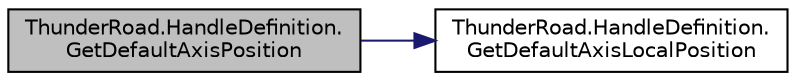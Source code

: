 digraph "ThunderRoad.HandleDefinition.GetDefaultAxisPosition"
{
 // LATEX_PDF_SIZE
  edge [fontname="Helvetica",fontsize="10",labelfontname="Helvetica",labelfontsize="10"];
  node [fontname="Helvetica",fontsize="10",shape=record];
  rankdir="LR";
  Node1 [label="ThunderRoad.HandleDefinition.\lGetDefaultAxisPosition",height=0.2,width=0.4,color="black", fillcolor="grey75", style="filled", fontcolor="black",tooltip="Gets the default axis position."];
  Node1 -> Node2 [color="midnightblue",fontsize="10",style="solid",fontname="Helvetica"];
  Node2 [label="ThunderRoad.HandleDefinition.\lGetDefaultAxisLocalPosition",height=0.2,width=0.4,color="black", fillcolor="white", style="filled",URL="$class_thunder_road_1_1_handle_definition.html#a0942db018cce7f5f765299dc1c5e3e09",tooltip="Gets the default axis local position."];
}
